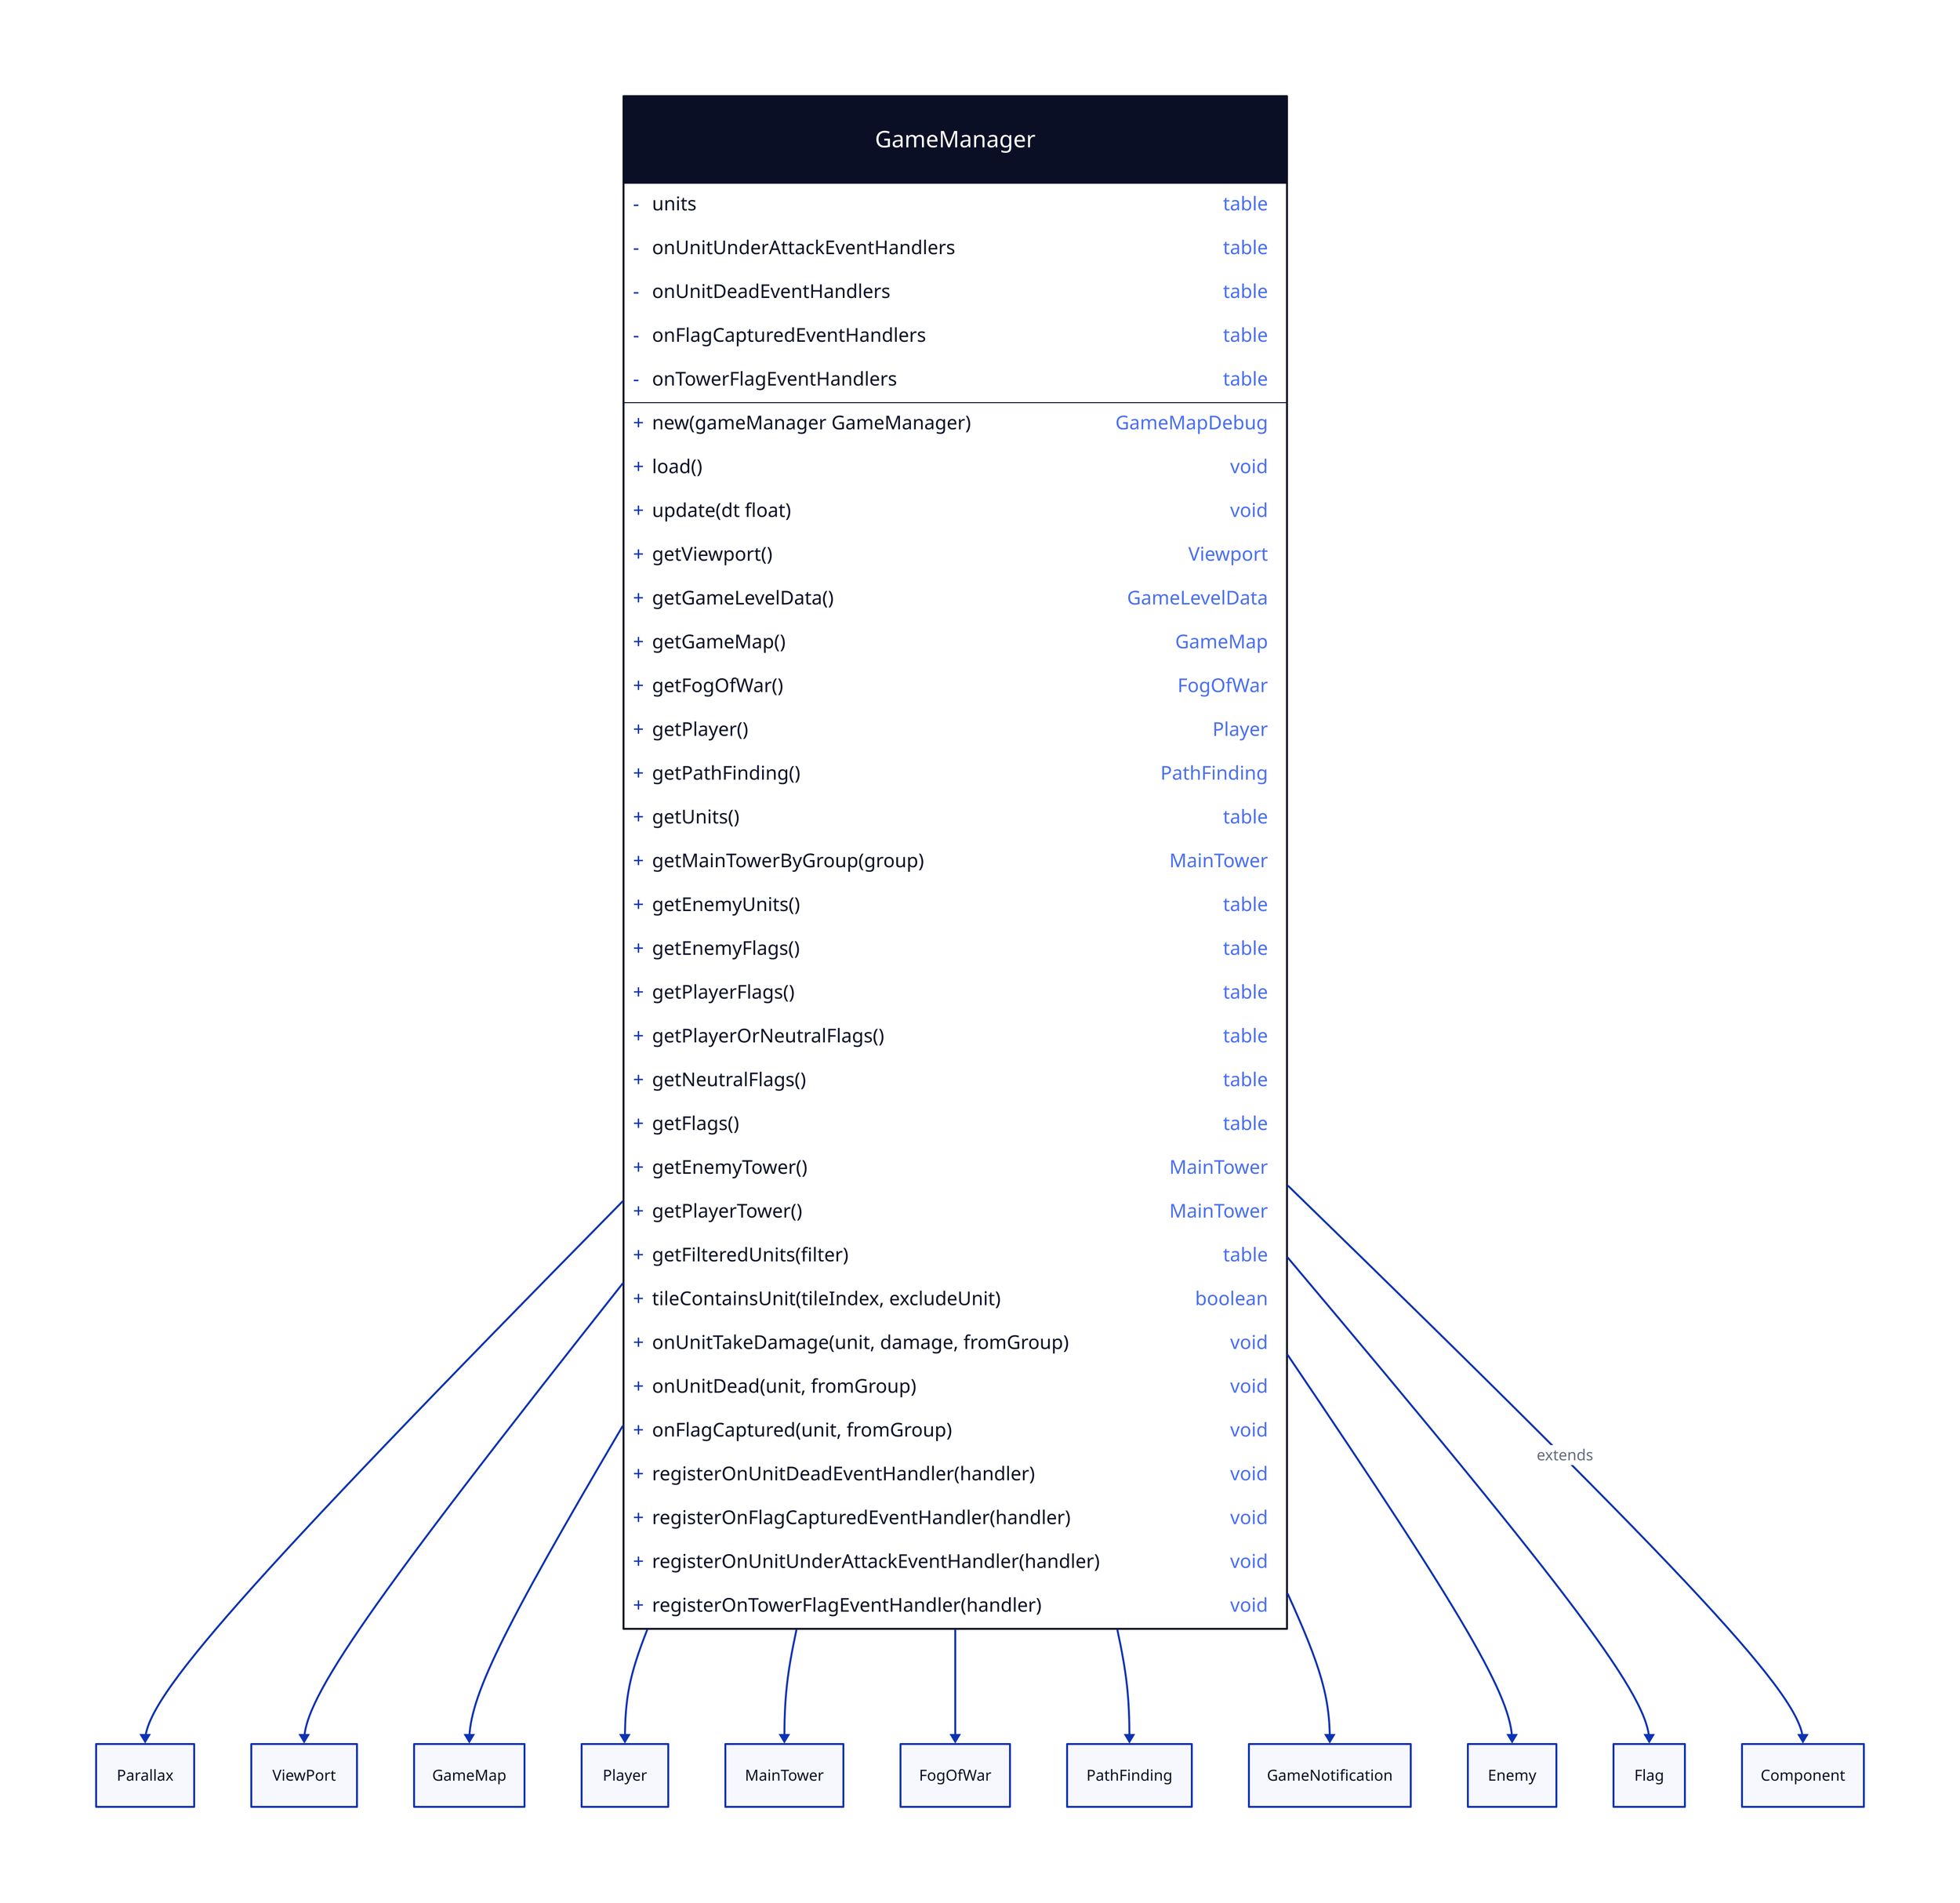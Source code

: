 GameManager: {
  shape: class

  +new(gameManager GameManager): GameMapDebug

  -units: table
  -onUnitUnderAttackEventHandlers: table
  -onUnitDeadEventHandlers: table
  -onFlagCapturedEventHandlers: table
  -onTowerFlagEventHandlers: table

  +load(): void
  +update(dt float): void
  +getViewport(): Viewport
  +getGameLevelData(): GameLevelData
  +getGameMap(): GameMap
  +getFogOfWar(): FogOfWar
  +getPlayer(): Player
  +getPathFinding(): PathFinding

  +getUnits(): table
  +getMainTowerByGroup(group): MainTower
  +getEnemyUnits(): table
  +getEnemyFlags(): table
  +getPlayerFlags(): table
  +getPlayerOrNeutralFlags(): table
  +getNeutralFlags(): table
  +getFlags(): table
  +getEnemyTower(): MainTower
  +getPlayerTower(): MainTower
  +getFilteredUnits(filter): table

  +tileContainsUnit(tileIndex, excludeUnit): boolean

  +onUnitTakeDamage(unit, damage, fromGroup): void
  +onUnitDead(unit, fromGroup): void
  +onFlagCaptured(unit, fromGroup): void

  +registerOnUnitDeadEventHandler(handler): void
  +registerOnFlagCapturedEventHandler(handler): void
  +registerOnUnitUnderAttackEventHandler(handler): void
  +registerOnTowerFlagEventHandler(handler): void
}
GameManager -> Parallax
GameManager -> ViewPort
GameManager -> GameMap
GameManager -> Player
GameManager -> MainTower
GameManager -> FogOfWar
GameManager -> PathFinding
GameManager -> GameNotification
GameManager -> Enemy
GameManager -> Flag
GameManager -> Component: extends
